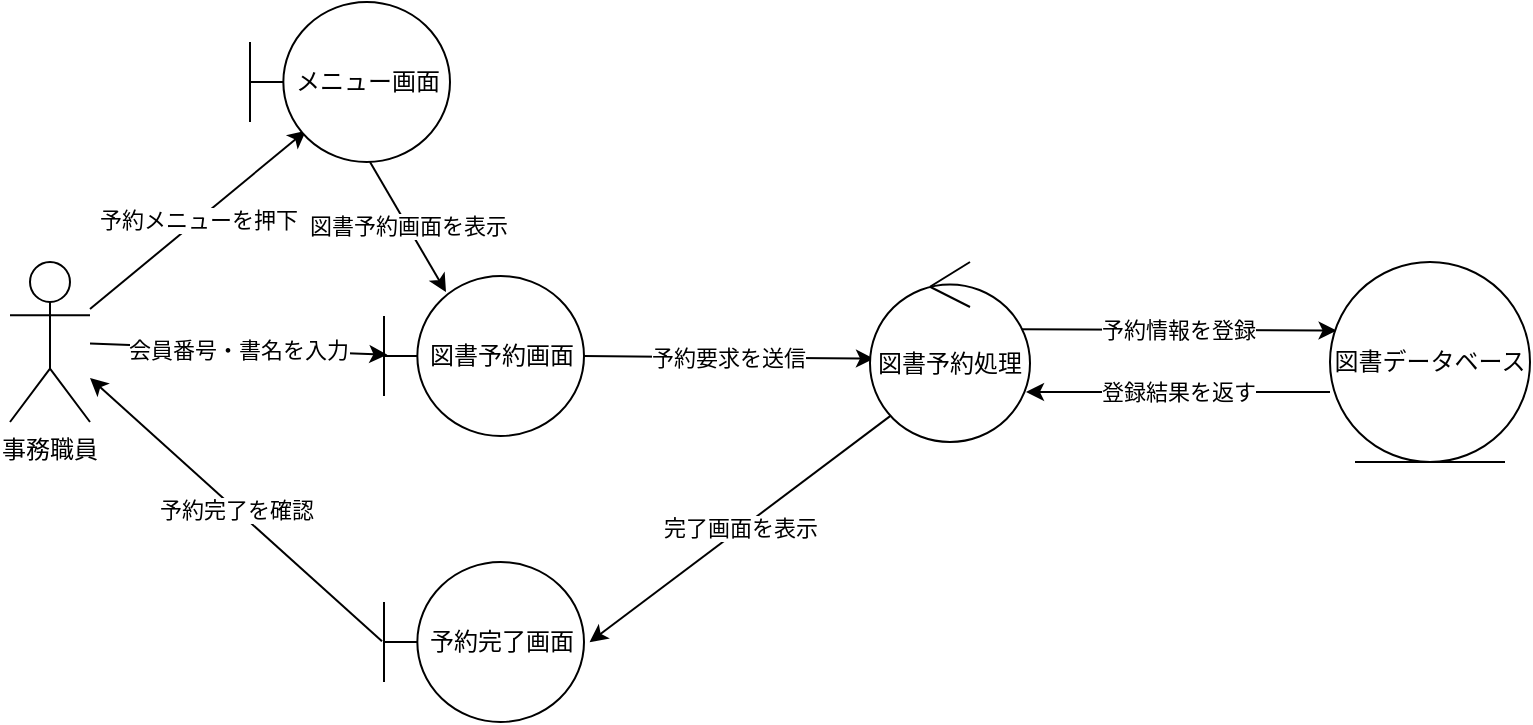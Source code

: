 <mxfile>
    <diagram id="-zteSz5zAECQy0TDfCdd" name="図書予約ロバストネス図">
        <mxGraphModel dx="576" dy="466" grid="1" gridSize="10" guides="1" tooltips="1" connect="1" arrows="1" fold="1" page="1" pageScale="1" pageWidth="827" pageHeight="1169" math="0" shadow="0">
            <root>
                <mxCell id="0"/>
                <mxCell id="1" parent="0"/>
                <mxCell id="2" value="事務職員" style="shape=umlActor;verticalLabelPosition=bottom;verticalAlign=top;" vertex="1" parent="1">
                    <mxGeometry x="40" y="250" width="40" height="80" as="geometry"/>
                </mxCell>
                <mxCell id="8" value="予約メニューを押下" style="endArrow=classic;html=1;entryX=0.28;entryY=0.804;entryDx=0;entryDy=0;entryPerimeter=0;" edge="1" parent="1" source="2" target="16">
                    <mxGeometry relative="1" as="geometry">
                        <mxPoint x="181.941" y="190.923" as="targetPoint"/>
                    </mxGeometry>
                </mxCell>
                <mxCell id="9" value="図書予約画面を表示" style="endArrow=classic;html=1;entryX=0.31;entryY=0.1;entryDx=0;entryDy=0;entryPerimeter=0;" edge="1" parent="1" target="17">
                    <mxGeometry relative="1" as="geometry">
                        <mxPoint x="220" y="200" as="sourcePoint"/>
                        <mxPoint x="257.717" y="262.861" as="targetPoint"/>
                    </mxGeometry>
                </mxCell>
                <mxCell id="10" value="会員番号・書名を入力" style="endArrow=classic;html=1;entryX=0.017;entryY=0.492;entryDx=0;entryDy=0;entryPerimeter=0;" edge="1" parent="1" source="2" target="17">
                    <mxGeometry relative="1" as="geometry">
                        <mxPoint x="220.139" y="297.279" as="targetPoint"/>
                    </mxGeometry>
                </mxCell>
                <mxCell id="11" value="予約要求を送信" style="endArrow=classic;html=1;exitX=0.997;exitY=0.5;exitDx=0;exitDy=0;exitPerimeter=0;entryX=0.025;entryY=0.537;entryDx=0;entryDy=0;entryPerimeter=0;" edge="1" parent="1" source="17" target="19">
                    <mxGeometry relative="1" as="geometry">
                        <mxPoint x="340" y="300" as="sourcePoint"/>
                        <mxPoint x="460.019" y="298.0" as="targetPoint"/>
                    </mxGeometry>
                </mxCell>
                <mxCell id="12" value="予約情報を登録" style="endArrow=classic;html=1;exitX=0.933;exitY=0.374;exitDx=0;exitDy=0;exitPerimeter=0;entryX=0.033;entryY=0.343;entryDx=0;entryDy=0;entryPerimeter=0;" edge="1" parent="1" source="19" target="20">
                    <mxGeometry relative="1" as="geometry">
                        <mxPoint x="579.995" y="297.5" as="sourcePoint"/>
                        <mxPoint x="700" y="284" as="targetPoint"/>
                    </mxGeometry>
                </mxCell>
                <mxCell id="13" value="登録結果を返す" style="endArrow=classic;html=1;entryX=0.975;entryY=0.722;entryDx=0;entryDy=0;entryPerimeter=0;exitX=0;exitY=0.65;exitDx=0;exitDy=0;exitPerimeter=0;" edge="1" parent="1" source="20" target="19">
                    <mxGeometry relative="1" as="geometry">
                        <mxPoint x="700" y="315" as="sourcePoint"/>
                        <mxPoint x="579.982" y="297.973" as="targetPoint"/>
                    </mxGeometry>
                </mxCell>
                <mxCell id="14" value="完了画面を表示" style="endArrow=classic;html=1;" edge="1" parent="1">
                    <mxGeometry relative="1" as="geometry">
                        <mxPoint x="480.216" y="326.943" as="sourcePoint"/>
                        <mxPoint x="329.797" y="440.065" as="targetPoint"/>
                    </mxGeometry>
                </mxCell>
                <mxCell id="15" value="予約完了を確認" style="endArrow=classic;html=1;exitX=-0.01;exitY=0.496;exitDx=0;exitDy=0;exitPerimeter=0;" edge="1" parent="1" source="18" target="2">
                    <mxGeometry relative="1" as="geometry">
                        <mxPoint x="190" y="420" as="sourcePoint"/>
                    </mxGeometry>
                </mxCell>
                <mxCell id="16" value="メニュー画面" style="shape=umlBoundary;whiteSpace=wrap;html=1;" vertex="1" parent="1">
                    <mxGeometry x="160" y="120" width="100" height="80" as="geometry"/>
                </mxCell>
                <mxCell id="17" value="図書予約画面" style="shape=umlBoundary;whiteSpace=wrap;html=1;" vertex="1" parent="1">
                    <mxGeometry x="227" y="257" width="100" height="80" as="geometry"/>
                </mxCell>
                <mxCell id="18" value="予約完了画面" style="shape=umlBoundary;whiteSpace=wrap;html=1;" vertex="1" parent="1">
                    <mxGeometry x="227" y="400" width="100" height="80" as="geometry"/>
                </mxCell>
                <mxCell id="19" value="図書予約処理" style="ellipse;shape=umlControl;whiteSpace=wrap;html=1;" vertex="1" parent="1">
                    <mxGeometry x="470" y="250" width="80" height="90" as="geometry"/>
                </mxCell>
                <mxCell id="20" value="図書データベース" style="ellipse;shape=umlEntity;whiteSpace=wrap;html=1;" vertex="1" parent="1">
                    <mxGeometry x="700" y="250" width="100" height="100" as="geometry"/>
                </mxCell>
            </root>
        </mxGraphModel>
    </diagram>
</mxfile>